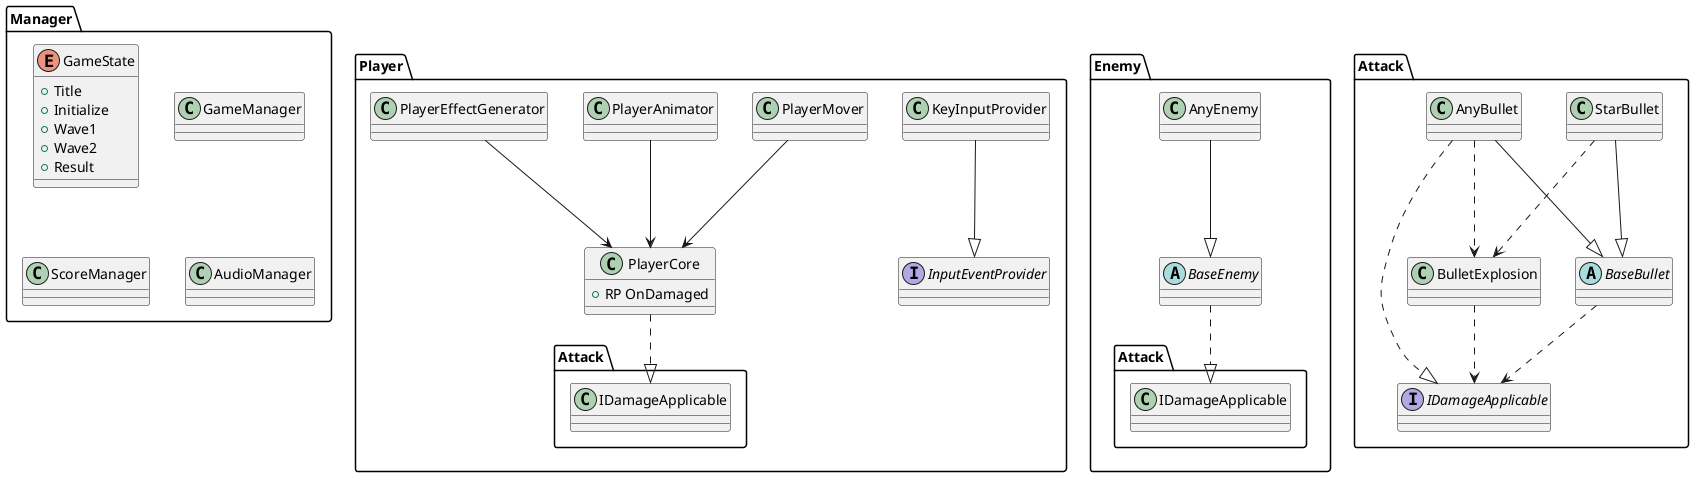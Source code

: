 @startuml HorseLabyrinth

    namespace Player{
        interface InputEventProvider
        class KeyInputProvider
        KeyInputProvider --|> InputEventProvider

        class PlayerCore{
            + RP OnDamaged
        }

        class PlayerMover{

        }

        class PlayerAnimator
        class PlayerEffectGenerator

        PlayerCore ..|> Attack.IDamageApplicable
        PlayerMover --> PlayerCore
        PlayerAnimator --> PlayerCore
        PlayerEffectGenerator --> PlayerCore

    }

    namespace Enemy{
        abstract BaseEnemy{

        }
        class AnyEnemy

        AnyEnemy --|> BaseEnemy
        BaseEnemy ..|> Attack.IDamageApplicable
    }

    namespace Attack{
        interface IDamageApplicable
        class BulletExplosion
        abstract BaseBullet
        class StarBullet
        class AnyBullet
        
        BaseBullet ..> IDamageApplicable
        BulletExplosion ..> IDamageApplicable
        AnyBullet ..|> IDamageApplicable
        
        StarBullet --|> BaseBullet
        StarBullet ..> BulletExplosion
        AnyBullet --|> BaseBullet
        AnyBullet ..> BulletExplosion
         
    }

    namespace Manager{
        enum GameState{
            + Title
            + Initialize
            + Wave1
            + Wave2
            + Result
        }

        class GameManager{

        }

        class ScoreManager{

        }

        class AudioManager
    }

@enduml